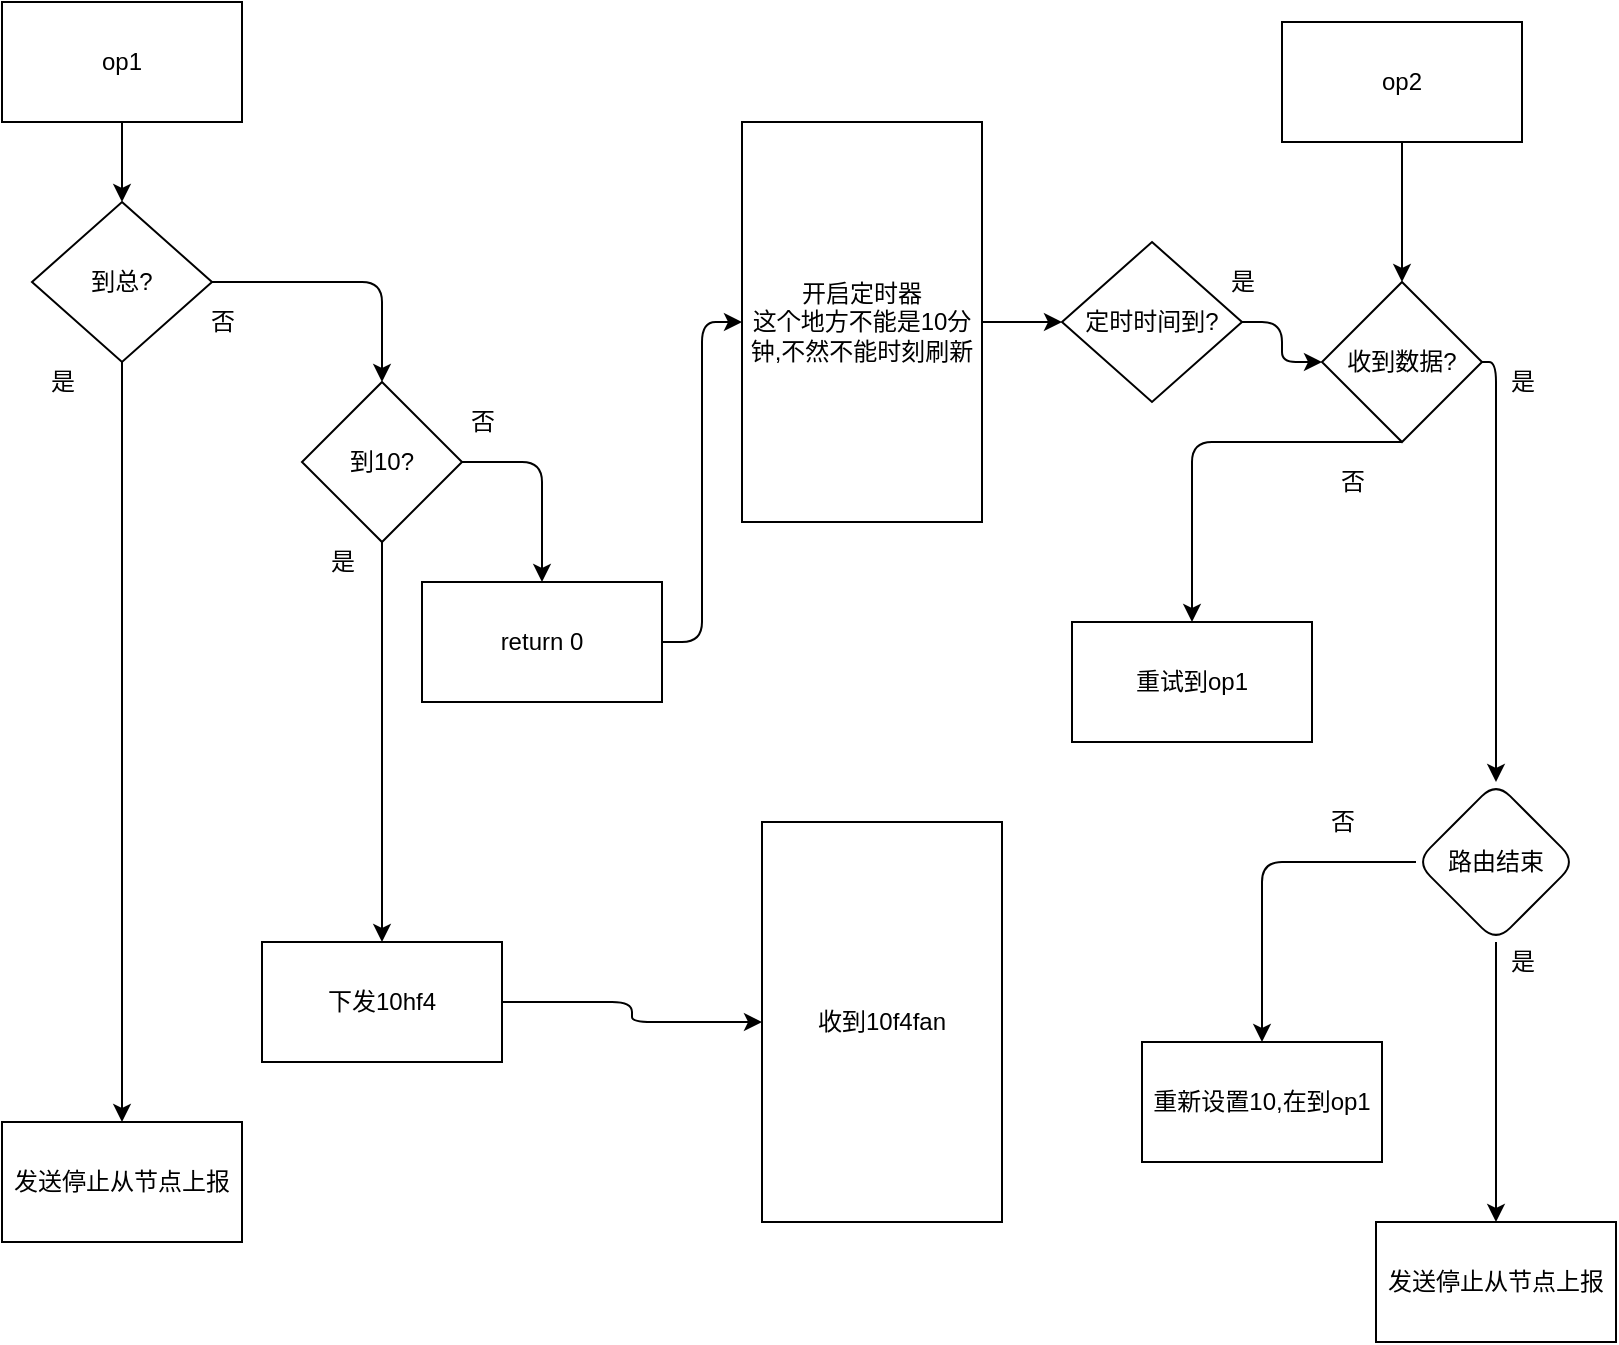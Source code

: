 <mxfile version="13.6.5">
    <diagram id="I5GKAkVhQRcE6VlfBdlo" name="第 1 页">
        <mxGraphModel dx="846" dy="652" grid="1" gridSize="10" guides="1" tooltips="1" connect="1" arrows="1" fold="1" page="1" pageScale="1" pageWidth="827" pageHeight="1169" math="0" shadow="0">
            <root>
                <mxCell id="0"/>
                <mxCell id="1" parent="0"/>
                <mxCell id="5" style="edgeStyle=orthogonalEdgeStyle;curved=0;rounded=1;sketch=0;orthogonalLoop=1;jettySize=auto;html=1;exitX=0.5;exitY=1;exitDx=0;exitDy=0;entryX=0.5;entryY=0;entryDx=0;entryDy=0;" edge="1" parent="1" source="2" target="4">
                    <mxGeometry relative="1" as="geometry"/>
                </mxCell>
                <mxCell id="2" value="op1" style="rounded=0;whiteSpace=wrap;html=1;sketch=0;" vertex="1" parent="1">
                    <mxGeometry x="20" y="30" width="120" height="60" as="geometry"/>
                </mxCell>
                <mxCell id="3" value="发送停止从节点上报" style="rounded=0;whiteSpace=wrap;html=1;sketch=0;" vertex="1" parent="1">
                    <mxGeometry x="20" y="590" width="120" height="60" as="geometry"/>
                </mxCell>
                <mxCell id="6" style="edgeStyle=orthogonalEdgeStyle;curved=0;rounded=1;sketch=0;orthogonalLoop=1;jettySize=auto;html=1;exitX=0.5;exitY=1;exitDx=0;exitDy=0;" edge="1" parent="1" source="4" target="3">
                    <mxGeometry relative="1" as="geometry"/>
                </mxCell>
                <mxCell id="11" style="edgeStyle=orthogonalEdgeStyle;curved=0;rounded=1;sketch=0;orthogonalLoop=1;jettySize=auto;html=1;exitX=1;exitY=0.5;exitDx=0;exitDy=0;entryX=0.5;entryY=0;entryDx=0;entryDy=0;" edge="1" parent="1" source="4" target="8">
                    <mxGeometry relative="1" as="geometry"/>
                </mxCell>
                <mxCell id="4" value="到总?" style="rhombus;whiteSpace=wrap;html=1;rounded=0;sketch=0;" vertex="1" parent="1">
                    <mxGeometry x="35" y="130" width="90" height="80" as="geometry"/>
                </mxCell>
                <mxCell id="7" value="是" style="text;html=1;align=center;verticalAlign=middle;resizable=0;points=[];autosize=1;" vertex="1" parent="1">
                    <mxGeometry x="35" y="210" width="30" height="20" as="geometry"/>
                </mxCell>
                <mxCell id="14" style="edgeStyle=orthogonalEdgeStyle;curved=0;rounded=1;sketch=0;orthogonalLoop=1;jettySize=auto;html=1;exitX=0.5;exitY=1;exitDx=0;exitDy=0;entryX=0.5;entryY=0;entryDx=0;entryDy=0;" edge="1" parent="1" source="8" target="13">
                    <mxGeometry relative="1" as="geometry"/>
                </mxCell>
                <mxCell id="17" style="edgeStyle=orthogonalEdgeStyle;curved=0;rounded=1;sketch=0;orthogonalLoop=1;jettySize=auto;html=1;exitX=1;exitY=0.5;exitDx=0;exitDy=0;entryX=0.5;entryY=0;entryDx=0;entryDy=0;" edge="1" parent="1" source="8" target="16">
                    <mxGeometry relative="1" as="geometry"/>
                </mxCell>
                <mxCell id="8" value="到10?" style="rhombus;whiteSpace=wrap;html=1;rounded=0;sketch=0;" vertex="1" parent="1">
                    <mxGeometry x="170" y="220" width="80" height="80" as="geometry"/>
                </mxCell>
                <mxCell id="12" value="否" style="text;html=1;align=center;verticalAlign=middle;resizable=0;points=[];autosize=1;" vertex="1" parent="1">
                    <mxGeometry x="115" y="180" width="30" height="20" as="geometry"/>
                </mxCell>
                <mxCell id="25" style="edgeStyle=orthogonalEdgeStyle;curved=0;rounded=1;sketch=0;orthogonalLoop=1;jettySize=auto;html=1;entryX=0;entryY=0.5;entryDx=0;entryDy=0;" edge="1" parent="1" source="13" target="23">
                    <mxGeometry relative="1" as="geometry"/>
                </mxCell>
                <mxCell id="13" value="下发10hf4" style="rounded=0;whiteSpace=wrap;html=1;sketch=0;" vertex="1" parent="1">
                    <mxGeometry x="150" y="500" width="120" height="60" as="geometry"/>
                </mxCell>
                <mxCell id="15" value="是" style="text;html=1;align=center;verticalAlign=middle;resizable=0;points=[];autosize=1;" vertex="1" parent="1">
                    <mxGeometry x="175" y="300" width="30" height="20" as="geometry"/>
                </mxCell>
                <mxCell id="24" style="edgeStyle=orthogonalEdgeStyle;curved=0;rounded=1;sketch=0;orthogonalLoop=1;jettySize=auto;html=1;entryX=0;entryY=0.5;entryDx=0;entryDy=0;" edge="1" parent="1" source="16" target="22">
                    <mxGeometry relative="1" as="geometry"/>
                </mxCell>
                <mxCell id="16" value="return 0" style="rounded=0;whiteSpace=wrap;html=1;sketch=0;" vertex="1" parent="1">
                    <mxGeometry x="230" y="320" width="120" height="60" as="geometry"/>
                </mxCell>
                <mxCell id="18" value="否" style="text;html=1;align=center;verticalAlign=middle;resizable=0;points=[];autosize=1;" vertex="1" parent="1">
                    <mxGeometry x="245" y="230" width="30" height="20" as="geometry"/>
                </mxCell>
                <mxCell id="31" style="edgeStyle=orthogonalEdgeStyle;curved=0;rounded=1;sketch=0;orthogonalLoop=1;jettySize=auto;html=1;exitX=0.5;exitY=1;exitDx=0;exitDy=0;" edge="1" parent="1" source="19" target="28">
                    <mxGeometry relative="1" as="geometry"/>
                </mxCell>
                <mxCell id="19" value="op2" style="rounded=0;whiteSpace=wrap;html=1;sketch=0;" vertex="1" parent="1">
                    <mxGeometry x="660" y="40" width="120" height="60" as="geometry"/>
                </mxCell>
                <mxCell id="27" style="edgeStyle=orthogonalEdgeStyle;curved=0;rounded=1;sketch=0;orthogonalLoop=1;jettySize=auto;html=1;exitX=1;exitY=0.5;exitDx=0;exitDy=0;" edge="1" parent="1" source="22" target="26">
                    <mxGeometry relative="1" as="geometry"/>
                </mxCell>
                <mxCell id="22" value="开启定时器&lt;br&gt;这个地方不能是10分钟,不然不能时刻刷新" style="rounded=0;whiteSpace=wrap;html=1;sketch=0;" vertex="1" parent="1">
                    <mxGeometry x="390" y="90" width="120" height="200" as="geometry"/>
                </mxCell>
                <mxCell id="23" value="收到10f4fan" style="rounded=0;whiteSpace=wrap;html=1;sketch=0;" vertex="1" parent="1">
                    <mxGeometry x="400" y="440" width="120" height="200" as="geometry"/>
                </mxCell>
                <mxCell id="29" style="edgeStyle=orthogonalEdgeStyle;curved=0;rounded=1;sketch=0;orthogonalLoop=1;jettySize=auto;html=1;" edge="1" parent="1" source="26" target="28">
                    <mxGeometry relative="1" as="geometry"/>
                </mxCell>
                <mxCell id="26" value="定时时间到?" style="rhombus;whiteSpace=wrap;html=1;rounded=0;sketch=0;" vertex="1" parent="1">
                    <mxGeometry x="550" y="150" width="90" height="80" as="geometry"/>
                </mxCell>
                <mxCell id="33" style="edgeStyle=orthogonalEdgeStyle;curved=0;rounded=1;sketch=0;orthogonalLoop=1;jettySize=auto;html=1;entryX=0.5;entryY=0;entryDx=0;entryDy=0;" edge="1" parent="1" source="28" target="32">
                    <mxGeometry relative="1" as="geometry">
                        <Array as="points">
                            <mxPoint x="615" y="250"/>
                        </Array>
                    </mxGeometry>
                </mxCell>
                <mxCell id="36" style="edgeStyle=orthogonalEdgeStyle;curved=0;rounded=1;sketch=0;orthogonalLoop=1;jettySize=auto;html=1;" edge="1" parent="1" source="28">
                    <mxGeometry relative="1" as="geometry">
                        <mxPoint x="767" y="420" as="targetPoint"/>
                        <Array as="points">
                            <mxPoint x="767" y="210"/>
                        </Array>
                    </mxGeometry>
                </mxCell>
                <mxCell id="28" value="收到数据?" style="rhombus;whiteSpace=wrap;html=1;rounded=0;sketch=0;" vertex="1" parent="1">
                    <mxGeometry x="680" y="170" width="80" height="80" as="geometry"/>
                </mxCell>
                <mxCell id="30" value="是" style="text;html=1;align=center;verticalAlign=middle;resizable=0;points=[];autosize=1;" vertex="1" parent="1">
                    <mxGeometry x="625" y="160" width="30" height="20" as="geometry"/>
                </mxCell>
                <mxCell id="32" value="重试到op1" style="rounded=0;whiteSpace=wrap;html=1;sketch=0;" vertex="1" parent="1">
                    <mxGeometry x="555" y="340" width="120" height="60" as="geometry"/>
                </mxCell>
                <mxCell id="34" value="否" style="text;html=1;align=center;verticalAlign=middle;resizable=0;points=[];autosize=1;" vertex="1" parent="1">
                    <mxGeometry x="680" y="260" width="30" height="20" as="geometry"/>
                </mxCell>
                <mxCell id="37" value="是" style="text;html=1;align=center;verticalAlign=middle;resizable=0;points=[];autosize=1;" vertex="1" parent="1">
                    <mxGeometry x="765" y="210" width="30" height="20" as="geometry"/>
                </mxCell>
                <mxCell id="41" style="edgeStyle=orthogonalEdgeStyle;curved=0;rounded=1;sketch=0;orthogonalLoop=1;jettySize=auto;html=1;entryX=0.5;entryY=0;entryDx=0;entryDy=0;" edge="1" parent="1" source="38" target="40">
                    <mxGeometry relative="1" as="geometry"/>
                </mxCell>
                <mxCell id="44" style="edgeStyle=orthogonalEdgeStyle;curved=0;rounded=1;sketch=0;orthogonalLoop=1;jettySize=auto;html=1;entryX=0.5;entryY=0;entryDx=0;entryDy=0;" edge="1" parent="1" source="38" target="43">
                    <mxGeometry relative="1" as="geometry"/>
                </mxCell>
                <mxCell id="38" value="路由结束" style="rhombus;whiteSpace=wrap;html=1;rounded=1;sketch=0;" vertex="1" parent="1">
                    <mxGeometry x="727" y="420" width="80" height="80" as="geometry"/>
                </mxCell>
                <mxCell id="40" value="重新设置10,在到op1" style="rounded=0;whiteSpace=wrap;html=1;sketch=0;" vertex="1" parent="1">
                    <mxGeometry x="590" y="550" width="120" height="60" as="geometry"/>
                </mxCell>
                <mxCell id="42" value="否" style="text;html=1;align=center;verticalAlign=middle;resizable=0;points=[];autosize=1;" vertex="1" parent="1">
                    <mxGeometry x="675" y="430" width="30" height="20" as="geometry"/>
                </mxCell>
                <mxCell id="43" value="发送停止从节点上报" style="rounded=0;whiteSpace=wrap;html=1;sketch=0;" vertex="1" parent="1">
                    <mxGeometry x="707" y="640" width="120" height="60" as="geometry"/>
                </mxCell>
                <mxCell id="45" value="是" style="text;html=1;align=center;verticalAlign=middle;resizable=0;points=[];autosize=1;" vertex="1" parent="1">
                    <mxGeometry x="765" y="500" width="30" height="20" as="geometry"/>
                </mxCell>
            </root>
        </mxGraphModel>
    </diagram>
</mxfile>
